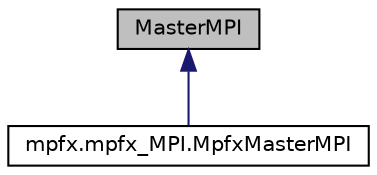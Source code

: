 digraph G
{
  edge [fontname="Helvetica",fontsize="10",labelfontname="Helvetica",labelfontsize="10"];
  node [fontname="Helvetica",fontsize="10",shape=record];
  Node1 [label="MasterMPI",height=0.2,width=0.4,color="black", fillcolor="grey75", style="filled" fontcolor="black"];
  Node1 -> Node2 [dir=back,color="midnightblue",fontsize="10",style="solid",fontname="Helvetica"];
  Node2 [label="mpfx.mpfx_MPI.MpfxMasterMPI",height=0.2,width=0.4,color="black", fillcolor="white", style="filled",URL="$classmpfx_1_1mpfx__MPI_1_1MpfxMasterMPI.html",tooltip="Master calculator for MPI: distribute jobs to workers and collect/process their results."];
}
